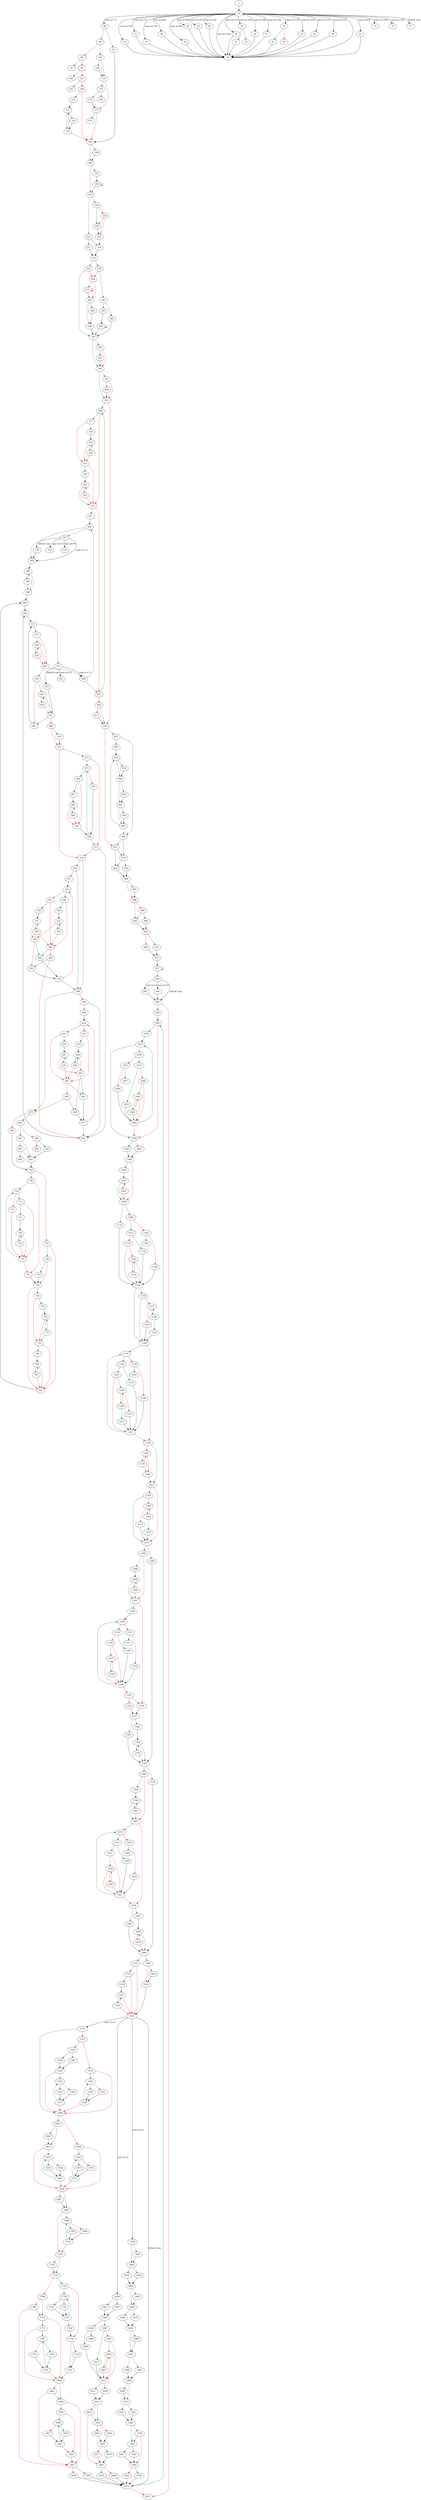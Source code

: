 strict digraph "main" {
	// Node definitions.
	2 [entry=true];
	14;
	80;
	18;
	19;
	21;
	22;
	34;
	36;
	38;
	16;
	39;
	51;
	52;
	55;
	57;
	58;
	59;
	62;
	63;
	69;
	75;
	76;
	17;
	33;
	29;
	50;
	46;
	83;
	88;
	183;
	136;
	90;
	93;
	94;
	100;
	101;
	107;
	108;
	114;
	117;
	129;
	125;
	150;
	146;
	155;
	173;
	162;
	170;
	176;
	186;
	189;
	191;
	220;
	193;
	226;
	223;
	231;
	234;
	230;
	228;
	232;
	235;
	238;
	265;
	241;
	268;
	264;
	243;
	245;
	287;
	276;
	283;
	285;
	286;
	294;
	290;
	293;
	301;
	297;
	300;
	304;
	825;
	317;
	353;
	319;
	333;
	322;
	330;
	339;
	342;
	350;
	357;
	811;
	359;
	383;
	367;
	373;
	374;
	378;
	385;
	388;
	398;
	400;
	406;
	411;
	415;
	417;
	432;
	442;
	422;
	808;
	423;
	457;
	439;
	445;
	447;
	461;
	454;
	464;
	470;
	471;
	473;
	518;
	475;
	513;
	481;
	506;
	487;
	501;
	490;
	498;
	508;
	602;
	596;
	524;
	527;
	531;
	546;
	542;
	543;
	582;
	571;
	547;
	552;
	550;
	583;
	569;
	586;
	588;
	590;
	592;
	675;
	599;
	606;
	610;
	625;
	621;
	622;
	661;
	650;
	626;
	631;
	629;
	662;
	648;
	665;
	667;
	669;
	671;
	682;
	680;
	703;
	685;
	690;
	697;
	687;
	689;
	693;
	692;
	708;
	747;
	710;
	741;
	715;
	735;
	721;
	737;
	724;
	732;
	756;
	749;
	795;
	755;
	762;
	764;
	778;
	767;
	775;
	781;
	784;
	792;
	820;
	823;
	827;
	872;
	866;
	830;
	832;
	844;
	839;
	855;
	852;
	859;
	860;
	874;
	882;
	876;
	884;
	887;
	888;
	900;
	895;
	898;
	902;
	910;
	906;
	912;
	917;
	954;
	956;
	981;
	982;
	985;
	2077;
	987;
	1010;
	1058;
	1012;
	1018;
	1034;
	1021;
	1027;
	1028;
	1054;
	1052;
	1040;
	1042;
	1046;
	1065;
	1067;
	1068;
	1076;
	1089;
	1078;
	1087;
	1096;
	1132;
	1112;
	1101;
	1105;
	1106;
	1134;
	1130;
	1118;
	1120;
	1124;
	1140;
	1164;
	1157;
	1149;
	1162;
	1160;
	1170;
	1229;
	1196;
	1178;
	1185;
	1186;
	1221;
	1214;
	1202;
	1204;
	1208;
	1219;
	1217;
	1251;
	1236;
	1239;
	1248;
	1254;
	1277;
	1269;
	1262;
	1275;
	1273;
	1284;
	1380;
	1288;
	1301;
	1290;
	1298;
	1304;
	1354;
	1306;
	1324;
	1311;
	1317;
	1318;
	1344;
	1342;
	1330;
	1332;
	1336;
	1351;
	1352;
	1357;
	1362;
	1361;
	1381;
	1369;
	1378;
	1390;
	1479;
	1394;
	1407;
	1396;
	1405;
	1411;
	1456;
	1431;
	1416;
	1423;
	1424;
	1451;
	1449;
	1437;
	1439;
	1443;
	1461;
	1460;
	1480;
	1468;
	1476;
	1482;
	1510;
	1494;
	1501;
	1531;
	1512;
	1518;
	1522;
	1520;
	1533;
	1838;
	1956;
	2072;
	1598;
	1535;
	1539;
	1574;
	1548;
	1546;
	1550;
	1559;
	1570;
	1568;
	1572;
	1583;
	1593;
	1591;
	1595;
	1602;
	1648;
	1611;
	1605;
	1633;
	1678;
	1643;
	1641;
	1645;
	1663;
	1673;
	1671;
	1675;
	1685;
	1681;
	1690;
	1705;
	1700;
	1698;
	1702;
	1714;
	1710;
	1718;
	1766;
	1739;
	1756;
	1749;
	1747;
	1751;
	1754;
	1763;
	1759;
	1800;
	1770;
	1768;
	1827;
	1772;
	1785;
	1795;
	1793;
	1797;
	1804;
	1802;
	1806;
	1809;
	1824;
	1819;
	1817;
	1821;
	1836;
	1834;
	1849;
	1845;
	1858;
	1856;
	1860;
	1869;
	1865;
	1880;
	1878;
	1882;
	1893;
	1889;
	1902;
	1900;
	1904;
	1913;
	1909;
	1924;
	1922;
	1926;
	1930;
	1928;
	1945;
	1943;
	1941;
	1954;
	1952;
	1967;
	1965;
	1969;
	1995;
	1982;
	1989;
	1990;
	2015;
	2013;
	2001;
	2003;
	2007;
	2031;
	2029;
	2033;
	2037;
	2035;
	2061;
	2046;
	2044;
	2048;
	2059;
	2057;
	2070;
	2068;

	// Edge definitions.
	2 -> 14;
	14 -> 80 [
		cond="case (x=-1)"
		label="case (x=-1)"
	];
	14 -> 18 [
		cond="case (x=71)"
		label="case (x=71)"
	];
	14 -> 19 [
		cond="case (x=98)"
		label="case (x=98)"
	];
	14 -> 21 [
		cond="case (x=102)"
		label="case (x=102)"
	];
	14 -> 22 [
		cond="case (x=103)"
		label="case (x=103)"
	];
	14 -> 34 [
		cond="case (x=105)"
		label="case (x=105)"
	];
	14 -> 36 [
		cond="case (x=111)"
		label="case (x=111)"
	];
	14 -> 38 [
		cond="case (x=114)"
		label="case (x=114)"
	];
	14 -> 16 [
		cond="case (x=116)"
		label="case (x=116)"
	];
	14 -> 39 [
		cond="case (x=119)"
		label="case (x=119)"
	];
	14 -> 51 [
		cond="case (x=65)"
		label="case (x=65)"
	];
	14 -> 52 [
		cond="case (x=70)"
		label="case (x=70)"
	];
	14 -> 55 [
		cond="case (x=77)"
		label="case (x=77)"
	];
	14 -> 57 [
		cond="case (x=79)"
		label="case (x=79)"
	];
	14 -> 58 [
		cond="case (x=82)"
		label="case (x=82)"
	];
	14 -> 59 [
		cond="case (x=83)"
		label="case (x=83)"
	];
	14 -> 62 [
		cond="case (x=84)"
		label="case (x=84)"
	];
	14 -> 63 [
		cond="case (x=87)"
		label="case (x=87)"
	];
	14 -> 69 [
		cond="case (x=10)"
		label="case (x=10)"
	];
	14 -> 75 [
		cond="case (x=-130)"
		label="case (x=-130)"
	];
	14 -> 76 [
		cond="case (x=-131)"
		label="case (x=-131)"
	];
	14 -> 17 [
		cond="default case"
		label="default case"
	];
	80 -> 83 [
		color=darkgreen
		cond=true
	];
	80 -> 88 [
		color=red
		cond=false
	];
	18 -> 16;
	19 -> 16;
	21 -> 16;
	22 -> 33 [
		color=darkgreen
		cond=true
	];
	22 -> 29 [
		color=red
		cond=false
	];
	34 -> 16;
	36 -> 16;
	38 -> 16;
	16 -> 14;
	39 -> 50 [
		color=darkgreen
		cond=true
	];
	39 -> 46 [
		color=red
		cond=false
	];
	51 -> 16;
	52 -> 16;
	55 -> 16;
	57 -> 16;
	58 -> 16;
	59 -> 16;
	62 -> 16;
	63 -> 16;
	69 -> 16;
	33 -> 16;
	50 -> 16;
	83 -> 183;
	88 -> 136 [
		color=darkgreen
		cond=true
	];
	88 -> 90 [
		color=red
		cond=false
	];
	183 -> 186 [
		color=darkgreen
		cond=true
	];
	183 -> 189 [
		color=red
		cond=false
	];
	136 -> 150 [
		color=darkgreen
		cond=true
	];
	136 -> 146 [
		color=red
		cond=false
	];
	90 -> 93 [
		color=darkgreen
		cond=true
	];
	90 -> 94 [
		color=red
		cond=false
	];
	94 -> 100 [
		color=darkgreen
		cond=true
	];
	94 -> 101 [
		color=red
		cond=false
	];
	101 -> 107 [
		color=darkgreen
		cond=true
	];
	101 -> 108 [
		color=red
		cond=false
	];
	108 -> 183 [
		color=red
		cond=false
	];
	108 -> 114 [
		color=darkgreen
		cond=true
	];
	114 -> 117;
	117 -> 129 [
		color=darkgreen
		cond=true
	];
	117 -> 125 [
		color=red
		cond=false
	];
	129 -> 183 [
		color=red
		cond=false
	];
	129 -> 117 [
		color=darkgreen
		cond=true
	];
	125 -> 129;
	150 -> 155 [
		color=darkgreen
		cond=true
	];
	150 -> 173 [
		color=red
		cond=false
	];
	146 -> 150;
	155 -> 162 [
		color=darkgreen
		cond=true
	];
	155 -> 170 [
		color=red
		cond=false
	];
	173 -> 183 [
		color=red
		cond=false
	];
	173 -> 176 [
		color=darkgreen
		cond=true
	];
	170 -> 173;
	186 -> 189;
	189 -> 191 [
		color=darkgreen
		cond=true
	];
	189 -> 220 [
		color=red
		cond=false
	];
	191 -> 193;
	220 -> 226 [
		color=darkgreen
		cond=true
	];
	220 -> 223 [
		color=red
		cond=false
	];
	193 -> 220 [
		color=darkgreen
		cond=true
	];
	193 -> 193 [
		color=red
		cond=false
	];
	226 -> 230 [
		color=darkgreen
		cond=true
	];
	226 -> 228 [
		color=red
		cond=false
	];
	223 -> 231 [
		color=darkgreen
		cond=true
	];
	223 -> 234 [
		color=red
		cond=false
	];
	231 -> 235;
	234 -> 235;
	230 -> 232;
	228 -> 230 [
		color=darkgreen
		cond=true
	];
	228 -> 232 [
		color=red
		cond=false
	];
	232 -> 234;
	235 -> 238 [
		color=darkgreen
		cond=true
	];
	235 -> 265 [
		color=red
		cond=false
	];
	238 -> 241 [
		color=darkgreen
		cond=true
	];
	238 -> 268 [
		color=red
		cond=false
	];
	265 -> 268 [
		color=red
		cond=false
	];
	265 -> 287 [
		color=darkgreen
		cond=true
	];
	241 -> 264 [
		color=darkgreen
		cond=true
	];
	241 -> 243 [
		color=red
		cond=false
	];
	268 -> 276 [
		color=darkgreen
		cond=true
	];
	268 -> 283 [
		color=red
		cond=false
	];
	264 -> 287;
	243 -> 245;
	245 -> 245 [
		color=red
		cond=false
	];
	245 -> 287 [
		color=darkgreen
		cond=true
	];
	287 -> 294 [
		color=darkgreen
		cond=true
	];
	287 -> 290 [
		color=red
		cond=false
	];
	276 -> 276 [
		color=red
		cond=false
	];
	276 -> 283 [
		color=darkgreen
		cond=true
	];
	283 -> 285 [
		color=darkgreen
		cond=true
	];
	283 -> 286 [
		color=red
		cond=false
	];
	285 -> 286;
	286 -> 287;
	294 -> 301 [
		color=darkgreen
		cond=true
	];
	294 -> 297 [
		color=red
		cond=false
	];
	290 -> 294 [
		color=red
		cond=false
	];
	290 -> 293 [
		color=darkgreen
		cond=true
	];
	293 -> 294;
	301 -> 304 [
		color=darkgreen
		cond=true
	];
	301 -> 825 [
		color=red
		cond=false
	];
	297 -> 301 [
		color=red
		cond=false
	];
	297 -> 300 [
		color=darkgreen
		cond=true
	];
	300 -> 301;
	304 -> 317 [
		color=darkgreen
		cond=true
	];
	304 -> 353 [
		color=red
		cond=false
	];
	825 -> 827 [
		color=darkgreen
		cond=true
	];
	825 -> 872 [
		color=red
		cond=false
	];
	317 -> 319 [
		color=darkgreen
		cond=true
	];
	317 -> 333 [
		color=red
		cond=false
	];
	353 -> 357 [
		color=darkgreen
		cond=true
	];
	353 -> 811 [
		color=red
		cond=false
	];
	319 -> 322;
	333 -> 353 [
		color=red
		cond=false
	];
	333 -> 339 [
		color=darkgreen
		cond=true
	];
	322 -> 333 [
		color=red
		cond=false
	];
	322 -> 330 [
		color=darkgreen
		cond=true
	];
	330 -> 333 [
		color=red
		cond=false
	];
	330 -> 322 [
		color=darkgreen
		cond=true
	];
	339 -> 342;
	342 -> 353 [
		color=darkgreen
		cond=true
	];
	342 -> 350 [
		color=red
		cond=false
	];
	350 -> 353 [
		color=red
		cond=false
	];
	350 -> 342 [
		color=darkgreen
		cond=true
	];
	357 -> 359;
	811 -> 304 [
		color=darkgreen
		cond=true
	];
	811 -> 820 [
		color=red
		cond=false
	];
	359 -> 383 [
		color=darkgreen
		cond=true
	];
	359 -> 367 [
		color=red
		cond=false
	];
	383 -> 385;
	367 -> 383 [
		cond="case (x=-1)"
		label="case (x=-1)"
	];
	367 -> 373 [
		cond="case (x=-2)"
		label="case (x=-2)"
	];
	367 -> 374 [
		cond="case (x=0)"
		label="case (x=0)"
	];
	367 -> 378 [
		cond="default case"
		label="default case"
	];
	378 -> 383;
	385 -> 388 [
		color=darkgreen
		cond=true
	];
	385 -> 398 [
		color=red
		cond=false
	];
	388 -> 385 [
		color=red
		cond=false
	];
	388 -> 398 [
		color=darkgreen
		cond=true
	];
	398 -> 400;
	400 -> 406;
	406 -> 411;
	411 -> 415 [
		color=darkgreen
		cond=true
	];
	411 -> 417 [
		color=red
		cond=false
	];
	415 -> 432 [
		color=darkgreen
		cond=true
	];
	415 -> 442 [
		color=red
		cond=false
	];
	417 -> 422 [
		cond="case (x=-2)"
		label="case (x=-2)"
	];
	417 -> 808 [
		cond="case (x=-1)"
		label="case (x=-1)"
	];
	417 -> 423 [
		cond="default case"
		label="default case"
	];
	432 -> 442 [
		color=red
		cond=false
	];
	432 -> 439 [
		color=darkgreen
		cond=true
	];
	442 -> 808 [
		color=darkgreen
		cond=true
	];
	442 -> 445 [
		color=red
		cond=false
	];
	808 -> 811 [
		color=red
		cond=false
	];
	808 -> 359 [
		color=darkgreen
		cond=true
	];
	423 -> 457;
	457 -> 461 [
		color=darkgreen
		cond=true
	];
	457 -> 464 [
		color=red
		cond=false
	];
	439 -> 432 [
		color=darkgreen
		cond=true
	];
	439 -> 442 [
		color=red
		cond=false
	];
	445 -> 447 [
		color=darkgreen
		cond=true
	];
	445 -> 461 [
		color=red
		cond=false
	];
	447 -> 457 [
		color=darkgreen
		cond=true
	];
	447 -> 454 [
		color=red
		cond=false
	];
	461 -> 411;
	454 -> 457 [
		color=red
		cond=false
	];
	454 -> 447 [
		color=darkgreen
		cond=true
	];
	464 -> 470 [
		color=darkgreen
		cond=true
	];
	464 -> 471 [
		color=red
		cond=false
	];
	470 -> 471;
	471 -> 473 [
		color=darkgreen
		cond=true
	];
	471 -> 518 [
		color=red
		cond=false
	];
	473 -> 475 [
		color=darkgreen
		cond=true
	];
	473 -> 513 [
		color=red
		cond=false
	];
	518 -> 596 [
		color=darkgreen
		cond=true
	];
	518 -> 524 [
		color=red
		cond=false
	];
	475 -> 481 [
		color=darkgreen
		cond=true
	];
	475 -> 506 [
		color=red
		cond=false
	];
	513 -> 518 [
		color=red
		cond=false
	];
	513 -> 602 [
		color=darkgreen
		cond=true
	];
	481 -> 487 [
		color=darkgreen
		cond=true
	];
	481 -> 501 [
		color=red
		cond=false
	];
	506 -> 508;
	487 -> 490;
	501 -> 508;
	490 -> 501 [
		color=red
		cond=false
	];
	490 -> 498 [
		color=darkgreen
		cond=true
	];
	498 -> 501 [
		color=red
		cond=false
	];
	498 -> 490 [
		color=darkgreen
		cond=true
	];
	508 -> 475 [
		color=darkgreen
		cond=true
	];
	508 -> 513 [
		color=red
		cond=false
	];
	602 -> 406;
	596 -> 675 [
		color=darkgreen
		cond=true
	];
	596 -> 599 [
		color=red
		cond=false
	];
	524 -> 596 [
		color=darkgreen
		cond=true
	];
	524 -> 527 [
		color=red
		cond=false
	];
	527 -> 531;
	531 -> 546 [
		color=darkgreen
		cond=true
	];
	531 -> 542 [
		color=red
		cond=false
	];
	546 -> 582 [
		color=red
		cond=false
	];
	546 -> 547 [
		color=darkgreen
		cond=true
	];
	542 -> 543 [
		color=darkgreen
		cond=true
	];
	542 -> 582 [
		color=red
		cond=false
	];
	543 -> 571;
	582 -> 586 [
		color=darkgreen
		cond=true
	];
	582 -> 588 [
		color=red
		cond=false
	];
	571 -> 583 [
		color=red
		cond=false
	];
	571 -> 569 [
		color=darkgreen
		cond=true
	];
	547 -> 552;
	552 -> 550 [
		color=darkgreen
		cond=true
	];
	552 -> 583 [
		color=red
		cond=false
	];
	550 -> 582 [
		color=red
		cond=false
	];
	550 -> 552 [
		color=darkgreen
		cond=true
	];
	583 -> 586 [
		color=darkgreen
		cond=true
	];
	583 -> 590 [
		color=red
		cond=false
	];
	569 -> 582 [
		color=red
		cond=false
	];
	569 -> 571 [
		color=darkgreen
		cond=true
	];
	586 -> 592;
	588 -> 602 [
		color=red
		cond=false
	];
	588 -> 590 [
		color=darkgreen
		cond=true
	];
	590 -> 592;
	592 -> 596 [
		color=darkgreen
		cond=true
	];
	592 -> 531 [
		color=red
		cond=false
	];
	675 -> 682 [
		color=darkgreen
		cond=true
	];
	675 -> 680 [
		color=red
		cond=false
	];
	599 -> 602 [
		color=darkgreen
		cond=true
	];
	599 -> 606 [
		color=red
		cond=false
	];
	606 -> 610;
	610 -> 625 [
		color=darkgreen
		cond=true
	];
	610 -> 621 [
		color=red
		cond=false
	];
	625 -> 661 [
		color=red
		cond=false
	];
	625 -> 626 [
		color=darkgreen
		cond=true
	];
	621 -> 622 [
		color=darkgreen
		cond=true
	];
	621 -> 661 [
		color=red
		cond=false
	];
	622 -> 650;
	661 -> 665 [
		color=darkgreen
		cond=true
	];
	661 -> 667 [
		color=red
		cond=false
	];
	650 -> 662 [
		color=red
		cond=false
	];
	650 -> 648 [
		color=darkgreen
		cond=true
	];
	626 -> 631;
	631 -> 629 [
		color=darkgreen
		cond=true
	];
	631 -> 662 [
		color=red
		cond=false
	];
	629 -> 661 [
		color=red
		cond=false
	];
	629 -> 631 [
		color=darkgreen
		cond=true
	];
	662 -> 665 [
		color=darkgreen
		cond=true
	];
	662 -> 669 [
		color=red
		cond=false
	];
	648 -> 661 [
		color=red
		cond=false
	];
	648 -> 650 [
		color=darkgreen
		cond=true
	];
	665 -> 671;
	667 -> 675 [
		color=red
		cond=false
	];
	667 -> 669 [
		color=darkgreen
		cond=true
	];
	669 -> 671;
	671 -> 602 [
		color=darkgreen
		cond=true
	];
	671 -> 610 [
		color=red
		cond=false
	];
	682 -> 685 [
		color=darkgreen
		cond=true
	];
	682 -> 690 [
		color=red
		cond=false
	];
	680 -> 703;
	703 -> 708 [
		color=darkgreen
		cond=true
	];
	703 -> 747 [
		color=red
		cond=false
	];
	685 -> 697 [
		color=darkgreen
		cond=true
	];
	685 -> 687 [
		color=red
		cond=false
	];
	690 -> 693 [
		color=darkgreen
		cond=true
	];
	690 -> 692 [
		color=red
		cond=false
	];
	697 -> 703;
	687 -> 697 [
		color=red
		cond=false
	];
	687 -> 689 [
		color=darkgreen
		cond=true
	];
	693 -> 697;
	708 -> 710 [
		color=darkgreen
		cond=true
	];
	708 -> 741 [
		color=red
		cond=false
	];
	747 -> 749 [
		color=darkgreen
		cond=true
	];
	747 -> 795 [
		color=red
		cond=false
	];
	710 -> 715 [
		color=darkgreen
		cond=true
	];
	710 -> 735 [
		color=red
		cond=false
	];
	741 -> 756;
	715 -> 721 [
		color=darkgreen
		cond=true
	];
	715 -> 737 [
		color=red
		cond=false
	];
	735 -> 737;
	721 -> 724;
	737 -> 710 [
		color=darkgreen
		cond=true
	];
	737 -> 741 [
		color=red
		cond=false
	];
	724 -> 737 [
		color=red
		cond=false
	];
	724 -> 732 [
		color=darkgreen
		cond=true
	];
	732 -> 737 [
		color=red
		cond=false
	];
	732 -> 724 [
		color=darkgreen
		cond=true
	];
	756 -> 795 [
		color=red
		cond=false
	];
	756 -> 762 [
		color=darkgreen
		cond=true
	];
	749 -> 756 [
		color=red
		cond=false
	];
	749 -> 755 [
		color=darkgreen
		cond=true
	];
	795 -> 400;
	755 -> 756;
	762 -> 764 [
		color=darkgreen
		cond=true
	];
	762 -> 778 [
		color=red
		cond=false
	];
	764 -> 767;
	778 -> 795 [
		color=red
		cond=false
	];
	778 -> 781 [
		color=darkgreen
		cond=true
	];
	767 -> 778 [
		color=red
		cond=false
	];
	767 -> 775 [
		color=darkgreen
		cond=true
	];
	775 -> 778 [
		color=red
		cond=false
	];
	775 -> 767 [
		color=darkgreen
		cond=true
	];
	781 -> 784;
	784 -> 795 [
		color=darkgreen
		cond=true
	];
	784 -> 792 [
		color=red
		cond=false
	];
	792 -> 795 [
		color=red
		cond=false
	];
	792 -> 784 [
		color=darkgreen
		cond=true
	];
	820 -> 825 [
		color=darkgreen
		cond=true
	];
	820 -> 823 [
		color=red
		cond=false
	];
	823 -> 825;
	827 -> 866 [
		color=darkgreen
		cond=true
	];
	827 -> 830 [
		color=red
		cond=false
	];
	872 -> 874 [
		color=darkgreen
		cond=true
	];
	872 -> 882 [
		color=red
		cond=false
	];
	866 -> 872 [
		color=red
		cond=false
	];
	866 -> 874 [
		color=darkgreen
		cond=true
	];
	830 -> 832;
	832 -> 844 [
		color=darkgreen
		cond=true
	];
	832 -> 839 [
		color=red
		cond=false
	];
	844 -> 855 [
		color=darkgreen
		cond=true
	];
	844 -> 852 [
		color=red
		cond=false
	];
	839 -> 844;
	855 -> 859 [
		color=darkgreen
		cond=true
	];
	855 -> 860 [
		color=red
		cond=false
	];
	852 -> 855;
	859 -> 860;
	860 -> 866 [
		color=red
		cond=false
	];
	860 -> 832 [
		color=darkgreen
		cond=true
	];
	874 -> 882 [
		color=darkgreen
		cond=true
	];
	874 -> 876 [
		color=red
		cond=false
	];
	882 -> 884;
	876 -> 884;
	884 -> 887 [
		color=darkgreen
		cond=true
	];
	884 -> 888 [
		color=red
		cond=false
	];
	887 -> 888;
	888 -> 900 [
		color=darkgreen
		cond=true
	];
	888 -> 895 [
		color=red
		cond=false
	];
	900 -> 902;
	895 -> 900 [
		color=darkgreen
		cond=true
	];
	895 -> 898 [
		color=red
		cond=false
	];
	898 -> 902;
	902 -> 910 [
		color=darkgreen
		cond=true
	];
	902 -> 906 [
		color=red
		cond=false
	];
	910 -> 912;
	906 -> 912;
	912 -> 917;
	917 -> 917 [
		color=red
		cond=false
	];
	917 -> 954 [
		color=darkgreen
		cond=true
	];
	954 -> 956 [
		cond="case (x=3)"
		label="case (x=3)"
	];
	954 -> 981 [
		cond="case (x=2)"
		label="case (x=2)"
	];
	954 -> 982 [
		cond="default case"
		label="default case"
	];
	956 -> 982;
	981 -> 982;
	982 -> 985 [
		color=darkgreen
		cond=true
	];
	982 -> 2077 [
		color=red
		cond=false
	];
	985 -> 987;
	987 -> 1010 [
		color=darkgreen
		cond=true
	];
	987 -> 1058 [
		color=red
		cond=false
	];
	1010 -> 1012;
	1058 -> 1065 [
		color=darkgreen
		cond=true
	];
	1058 -> 1067 [
		color=red
		cond=false
	];
	1012 -> 1058 [
		color=darkgreen
		cond=true
	];
	1012 -> 1018 [
		color=red
		cond=false
	];
	1018 -> 1034 [
		color=darkgreen
		cond=true
	];
	1018 -> 1021 [
		color=red
		cond=false
	];
	1034 -> 1052 [
		color=darkgreen
		cond=true
	];
	1034 -> 1040 [
		color=red
		cond=false
	];
	1021 -> 1027 [
		color=darkgreen
		cond=true
	];
	1021 -> 1028 [
		color=red
		cond=false
	];
	1028 -> 1054;
	1054 -> 1058 [
		color=red
		cond=false
	];
	1054 -> 1012 [
		color=darkgreen
		cond=true
	];
	1052 -> 1054;
	1040 -> 1054 [
		color=red
		cond=false
	];
	1040 -> 1042 [
		color=darkgreen
		cond=true
	];
	1042 -> 1054 [
		color=red
		cond=false
	];
	1042 -> 1046 [
		color=darkgreen
		cond=true
	];
	1046 -> 1054 [
		color=darkgreen
		cond=true
	];
	1046 -> 1042 [
		color=red
		cond=false
	];
	1065 -> 1068;
	1067 -> 1068;
	1068 -> 1076 [
		color=darkgreen
		cond=true
	];
	1068 -> 1089 [
		color=red
		cond=false
	];
	1076 -> 1078;
	1089 -> 1096 [
		color=darkgreen
		cond=true
	];
	1089 -> 1132 [
		color=red
		cond=false
	];
	1078 -> 1089 [
		color=darkgreen
		cond=true
	];
	1078 -> 1087 [
		color=red
		cond=false
	];
	1087 -> 1089 [
		color=red
		cond=false
	];
	1087 -> 1078 [
		color=darkgreen
		cond=true
	];
	1096 -> 1112 [
		color=darkgreen
		cond=true
	];
	1096 -> 1101 [
		color=red
		cond=false
	];
	1132 -> 1134;
	1112 -> 1130 [
		color=darkgreen
		cond=true
	];
	1112 -> 1118 [
		color=red
		cond=false
	];
	1101 -> 1105 [
		color=darkgreen
		cond=true
	];
	1101 -> 1106 [
		color=red
		cond=false
	];
	1106 -> 1134;
	1134 -> 1140 [
		color=darkgreen
		cond=true
	];
	1134 -> 1164 [
		color=red
		cond=false
	];
	1130 -> 1134;
	1118 -> 1134 [
		color=darkgreen
		cond=true
	];
	1118 -> 1120 [
		color=red
		cond=false
	];
	1120 -> 1134 [
		color=red
		cond=false
	];
	1120 -> 1124 [
		color=darkgreen
		cond=true
	];
	1124 -> 1134 [
		color=darkgreen
		cond=true
	];
	1124 -> 1120 [
		color=red
		cond=false
	];
	1140 -> 1164 [
		color=darkgreen
		cond=true
	];
	1140 -> 1157 [
		color=red
		cond=false
	];
	1164 -> 1170 [
		color=darkgreen
		cond=true
	];
	1164 -> 1229 [
		color=red
		cond=false
	];
	1157 -> 1149 [
		color=darkgreen
		cond=true
	];
	1157 -> 1160 [
		color=red
		cond=false
	];
	1149 -> 1157 [
		color=red
		cond=false
	];
	1149 -> 1162 [
		color=darkgreen
		cond=true
	];
	1162 -> 1164;
	1160 -> 1164;
	1170 -> 1196 [
		color=darkgreen
		cond=true
	];
	1170 -> 1178 [
		color=red
		cond=false
	];
	1229 -> 1251 [
		color=darkgreen
		cond=true
	];
	1229 -> 1236 [
		color=red
		cond=false
	];
	1196 -> 1214 [
		color=darkgreen
		cond=true
	];
	1196 -> 1202 [
		color=red
		cond=false
	];
	1178 -> 1185 [
		color=darkgreen
		cond=true
	];
	1178 -> 1186 [
		color=red
		cond=false
	];
	1186 -> 1221;
	1221 -> 1170 [
		color=darkgreen
		cond=true
	];
	1221 -> 1229 [
		color=red
		cond=false
	];
	1214 -> 1221;
	1202 -> 1221 [
		color=red
		cond=false
	];
	1202 -> 1204 [
		color=darkgreen
		cond=true
	];
	1204 -> 1208 [
		color=darkgreen
		cond=true
	];
	1204 -> 1219 [
		color=red
		cond=false
	];
	1208 -> 1204 [
		color=red
		cond=false
	];
	1208 -> 1217 [
		color=darkgreen
		cond=true
	];
	1219 -> 1221;
	1217 -> 1221;
	1251 -> 1254 [
		color=darkgreen
		cond=true
	];
	1251 -> 1277 [
		color=red
		cond=false
	];
	1236 -> 1239 [
		color=darkgreen
		cond=true
	];
	1236 -> 1248 [
		color=red
		cond=false
	];
	1239 -> 1236 [
		color=red
		cond=false
	];
	1239 -> 1248 [
		color=darkgreen
		cond=true
	];
	1248 -> 1251;
	1254 -> 1277 [
		color=darkgreen
		cond=true
	];
	1254 -> 1269 [
		color=red
		cond=false
	];
	1277 -> 1284 [
		color=darkgreen
		cond=true
	];
	1277 -> 1380 [
		color=red
		cond=false
	];
	1269 -> 1262 [
		color=darkgreen
		cond=true
	];
	1269 -> 1273 [
		color=red
		cond=false
	];
	1262 -> 1269 [
		color=red
		cond=false
	];
	1262 -> 1275 [
		color=darkgreen
		cond=true
	];
	1275 -> 1277;
	1273 -> 1277;
	1284 -> 1288 [
		color=darkgreen
		cond=true
	];
	1284 -> 1301 [
		color=red
		cond=false
	];
	1380 -> 1381;
	1288 -> 1290;
	1301 -> 1304 [
		color=darkgreen
		cond=true
	];
	1301 -> 1354 [
		color=red
		cond=false
	];
	1290 -> 1301 [
		color=darkgreen
		cond=true
	];
	1290 -> 1298 [
		color=red
		cond=false
	];
	1298 -> 1301 [
		color=red
		cond=false
	];
	1298 -> 1290 [
		color=darkgreen
		cond=true
	];
	1304 -> 1306;
	1354 -> 1357;
	1306 -> 1324 [
		color=darkgreen
		cond=true
	];
	1306 -> 1311 [
		color=red
		cond=false
	];
	1324 -> 1342 [
		color=darkgreen
		cond=true
	];
	1324 -> 1330 [
		color=red
		cond=false
	];
	1311 -> 1317 [
		color=darkgreen
		cond=true
	];
	1311 -> 1318 [
		color=red
		cond=false
	];
	1318 -> 1344;
	1344 -> 1306 [
		color=darkgreen
		cond=true
	];
	1344 -> 1351 [
		color=red
		cond=false
	];
	1342 -> 1344;
	1330 -> 1344 [
		color=red
		cond=false
	];
	1330 -> 1332 [
		color=darkgreen
		cond=true
	];
	1332 -> 1344 [
		color=red
		cond=false
	];
	1332 -> 1336 [
		color=darkgreen
		cond=true
	];
	1336 -> 1344 [
		color=darkgreen
		cond=true
	];
	1336 -> 1332 [
		color=red
		cond=false
	];
	1351 -> 1354 [
		color=darkgreen
		cond=true
	];
	1351 -> 1352 [
		color=red
		cond=false
	];
	1352 -> 1357;
	1357 -> 1362 [
		color=darkgreen
		cond=true
	];
	1357 -> 1361 [
		color=red
		cond=false
	];
	1362 -> 1369;
	1361 -> 1381;
	1381 -> 1390 [
		color=darkgreen
		cond=true
	];
	1381 -> 1479 [
		color=red
		cond=false
	];
	1369 -> 1381 [
		color=darkgreen
		cond=true
	];
	1369 -> 1378 [
		color=red
		cond=false
	];
	1378 -> 1381 [
		color=red
		cond=false
	];
	1378 -> 1369 [
		color=darkgreen
		cond=true
	];
	1390 -> 1394 [
		color=darkgreen
		cond=true
	];
	1390 -> 1407 [
		color=red
		cond=false
	];
	1479 -> 1480;
	1394 -> 1396;
	1407 -> 1411 [
		color=darkgreen
		cond=true
	];
	1407 -> 1456 [
		color=red
		cond=false
	];
	1396 -> 1407 [
		color=darkgreen
		cond=true
	];
	1396 -> 1405 [
		color=red
		cond=false
	];
	1405 -> 1407 [
		color=red
		cond=false
	];
	1405 -> 1396 [
		color=darkgreen
		cond=true
	];
	1411 -> 1431 [
		color=darkgreen
		cond=true
	];
	1411 -> 1416 [
		color=red
		cond=false
	];
	1456 -> 1461 [
		color=darkgreen
		cond=true
	];
	1456 -> 1460 [
		color=red
		cond=false
	];
	1431 -> 1449 [
		color=darkgreen
		cond=true
	];
	1431 -> 1437 [
		color=red
		cond=false
	];
	1416 -> 1423 [
		color=darkgreen
		cond=true
	];
	1416 -> 1424 [
		color=red
		cond=false
	];
	1424 -> 1451;
	1451 -> 1411 [
		color=darkgreen
		cond=true
	];
	1451 -> 1456 [
		color=red
		cond=false
	];
	1449 -> 1451;
	1437 -> 1451 [
		color=red
		cond=false
	];
	1437 -> 1439 [
		color=darkgreen
		cond=true
	];
	1439 -> 1451 [
		color=red
		cond=false
	];
	1439 -> 1443 [
		color=darkgreen
		cond=true
	];
	1443 -> 1451 [
		color=darkgreen
		cond=true
	];
	1443 -> 1439 [
		color=red
		cond=false
	];
	1461 -> 1468;
	1460 -> 1480;
	1480 -> 1482 [
		color=darkgreen
		cond=true
	];
	1480 -> 1510 [
		color=red
		cond=false
	];
	1468 -> 1480 [
		color=darkgreen
		cond=true
	];
	1468 -> 1476 [
		color=red
		cond=false
	];
	1476 -> 1480 [
		color=red
		cond=false
	];
	1476 -> 1468 [
		color=darkgreen
		cond=true
	];
	1482 -> 1494 [
		color=darkgreen
		cond=true
	];
	1482 -> 1501 [
		color=red
		cond=false
	];
	1510 -> 1531 [
		color=red
		cond=false
	];
	1510 -> 1512 [
		color=darkgreen
		cond=true
	];
	1494 -> 1501;
	1501 -> 1531;
	1531 -> 1533 [
		cond="case (x=1)"
		label="case (x=1)"
	];
	1531 -> 1838 [
		cond="case (x=2)"
		label="case (x=2)"
	];
	1531 -> 1956 [
		cond="case (x=3)"
		label="case (x=3)"
	];
	1531 -> 2072 [
		cond="default case"
		label="default case"
	];
	1512 -> 1531 [
		color=red
		cond=false
	];
	1512 -> 1518 [
		color=darkgreen
		cond=true
	];
	1518 -> 1522;
	1522 -> 1531 [
		color=red
		cond=false
	];
	1522 -> 1520 [
		color=darkgreen
		cond=true
	];
	1520 -> 1531 [
		color=red
		cond=false
	];
	1520 -> 1522 [
		color=darkgreen
		cond=true
	];
	1533 -> 1598 [
		color=darkgreen
		cond=true
	];
	1533 -> 1535 [
		color=red
		cond=false
	];
	1838 -> 1849 [
		color=darkgreen
		cond=true
	];
	1838 -> 1845 [
		color=red
		cond=false
	];
	1956 -> 1967 [
		color=darkgreen
		cond=true
	];
	1956 -> 1965 [
		color=red
		cond=false
	];
	2072 -> 2077 [
		color=red
		cond=false
	];
	2072 -> 987 [
		color=darkgreen
		cond=true
	];
	1598 -> 1602 [
		color=darkgreen
		cond=true
	];
	1598 -> 1648 [
		color=red
		cond=false
	];
	1535 -> 1539 [
		color=darkgreen
		cond=true
	];
	1535 -> 1574 [
		color=red
		cond=false
	];
	1539 -> 1548 [
		color=darkgreen
		cond=true
	];
	1539 -> 1546 [
		color=red
		cond=false
	];
	1574 -> 1598 [
		color=red
		cond=false
	];
	1574 -> 1583 [
		color=darkgreen
		cond=true
	];
	1548 -> 1550;
	1546 -> 1550;
	1550 -> 1598 [
		color=red
		cond=false
	];
	1550 -> 1559 [
		color=darkgreen
		cond=true
	];
	1559 -> 1570 [
		color=darkgreen
		cond=true
	];
	1559 -> 1568 [
		color=red
		cond=false
	];
	1570 -> 1572;
	1568 -> 1572;
	1572 -> 1598 [
		color=red
		cond=false
	];
	1572 -> 1559 [
		color=darkgreen
		cond=true
	];
	1583 -> 1593 [
		color=darkgreen
		cond=true
	];
	1583 -> 1591 [
		color=red
		cond=false
	];
	1593 -> 1595;
	1591 -> 1595;
	1595 -> 1598 [
		color=red
		cond=false
	];
	1595 -> 1583 [
		color=darkgreen
		cond=true
	];
	1602 -> 1611 [
		color=darkgreen
		cond=true
	];
	1602 -> 1605 [
		color=red
		cond=false
	];
	1648 -> 1678 [
		color=red
		cond=false
	];
	1648 -> 1663 [
		color=darkgreen
		cond=true
	];
	1611 -> 1633 [
		color=darkgreen
		cond=true
	];
	1611 -> 1678 [
		color=red
		cond=false
	];
	1605 -> 1611;
	1633 -> 1643 [
		color=darkgreen
		cond=true
	];
	1633 -> 1641 [
		color=red
		cond=false
	];
	1678 -> 1685 [
		color=darkgreen
		cond=true
	];
	1678 -> 1681 [
		color=red
		cond=false
	];
	1643 -> 1645;
	1641 -> 1645;
	1645 -> 1633 [
		color=darkgreen
		cond=true
	];
	1645 -> 1678 [
		color=red
		cond=false
	];
	1663 -> 1673 [
		color=darkgreen
		cond=true
	];
	1663 -> 1671 [
		color=red
		cond=false
	];
	1673 -> 1675;
	1671 -> 1675;
	1675 -> 1678 [
		color=red
		cond=false
	];
	1675 -> 1663 [
		color=darkgreen
		cond=true
	];
	1685 -> 1690 [
		color=darkgreen
		cond=true
	];
	1685 -> 1705 [
		color=red
		cond=false
	];
	1681 -> 1685;
	1690 -> 1700 [
		color=darkgreen
		cond=true
	];
	1690 -> 1698 [
		color=red
		cond=false
	];
	1705 -> 1714 [
		color=darkgreen
		cond=true
	];
	1705 -> 1710 [
		color=red
		cond=false
	];
	1700 -> 1702;
	1698 -> 1702;
	1702 -> 1690 [
		color=darkgreen
		cond=true
	];
	1702 -> 1705 [
		color=red
		cond=false
	];
	1714 -> 1718 [
		color=darkgreen
		cond=true
	];
	1714 -> 1766 [
		color=red
		cond=false
	];
	1710 -> 1714;
	1718 -> 1739 [
		color=darkgreen
		cond=true
	];
	1718 -> 1756 [
		color=red
		cond=false
	];
	1766 -> 1770 [
		color=darkgreen
		cond=true
	];
	1766 -> 1768 [
		color=red
		cond=false
	];
	1739 -> 1749 [
		color=darkgreen
		cond=true
	];
	1739 -> 1747 [
		color=red
		cond=false
	];
	1756 -> 1763 [
		color=darkgreen
		cond=true
	];
	1756 -> 1759 [
		color=red
		cond=false
	];
	1749 -> 1751;
	1747 -> 1751;
	1751 -> 1739 [
		color=darkgreen
		cond=true
	];
	1751 -> 1754 [
		color=red
		cond=false
	];
	1754 -> 1756;
	1763 -> 1800;
	1759 -> 1763;
	1800 -> 1804 [
		color=darkgreen
		cond=true
	];
	1800 -> 1802 [
		color=red
		cond=false
	];
	1770 -> 1800 [
		color=red
		cond=false
	];
	1770 -> 1772 [
		color=darkgreen
		cond=true
	];
	1768 -> 1770 [
		color=darkgreen
		cond=true
	];
	1768 -> 1827 [
		color=red
		cond=false
	];
	1827 -> 1836 [
		color=darkgreen
		cond=true
	];
	1827 -> 1834 [
		color=red
		cond=false
	];
	1772 -> 1800 [
		color=red
		cond=false
	];
	1772 -> 1785 [
		color=darkgreen
		cond=true
	];
	1785 -> 1795 [
		color=darkgreen
		cond=true
	];
	1785 -> 1793 [
		color=red
		cond=false
	];
	1795 -> 1797;
	1793 -> 1797;
	1797 -> 1800 [
		color=red
		cond=false
	];
	1797 -> 1785 [
		color=darkgreen
		cond=true
	];
	1804 -> 1827 [
		color=red
		cond=false
	];
	1804 -> 1806 [
		color=darkgreen
		cond=true
	];
	1802 -> 1827 [
		color=red
		cond=false
	];
	1802 -> 1804 [
		color=darkgreen
		cond=true
	];
	1806 -> 1809 [
		color=darkgreen
		cond=true
	];
	1806 -> 1824 [
		color=red
		cond=false
	];
	1809 -> 1819 [
		color=darkgreen
		cond=true
	];
	1809 -> 1817 [
		color=red
		cond=false
	];
	1824 -> 1827;
	1819 -> 1821;
	1817 -> 1821;
	1821 -> 1809 [
		color=darkgreen
		cond=true
	];
	1821 -> 1824 [
		color=red
		cond=false
	];
	1836 -> 2072;
	1834 -> 2072;
	1849 -> 1858 [
		color=darkgreen
		cond=true
	];
	1849 -> 1856 [
		color=red
		cond=false
	];
	1845 -> 1849;
	1858 -> 1860;
	1856 -> 1860;
	1860 -> 1869 [
		color=darkgreen
		cond=true
	];
	1860 -> 1865 [
		color=red
		cond=false
	];
	1869 -> 1880 [
		color=darkgreen
		cond=true
	];
	1869 -> 1878 [
		color=red
		cond=false
	];
	1865 -> 1869;
	1880 -> 1882;
	1878 -> 1882;
	1882 -> 1893 [
		color=darkgreen
		cond=true
	];
	1882 -> 1889 [
		color=red
		cond=false
	];
	1893 -> 1902 [
		color=darkgreen
		cond=true
	];
	1893 -> 1900 [
		color=red
		cond=false
	];
	1889 -> 1893;
	1902 -> 1904;
	1900 -> 1904;
	1904 -> 1913 [
		color=darkgreen
		cond=true
	];
	1904 -> 1909 [
		color=red
		cond=false
	];
	1913 -> 1924 [
		color=darkgreen
		cond=true
	];
	1913 -> 1922 [
		color=red
		cond=false
	];
	1909 -> 1913;
	1924 -> 1926;
	1922 -> 1926;
	1926 -> 1930 [
		color=darkgreen
		cond=true
	];
	1926 -> 1928 [
		color=red
		cond=false
	];
	1930 -> 1943 [
		color=darkgreen
		cond=true
	];
	1930 -> 1941 [
		color=red
		cond=false
	];
	1928 -> 1930 [
		color=darkgreen
		cond=true
	];
	1928 -> 1945 [
		color=red
		cond=false
	];
	1945 -> 1954 [
		color=darkgreen
		cond=true
	];
	1945 -> 1952 [
		color=red
		cond=false
	];
	1943 -> 1945;
	1941 -> 1945;
	1954 -> 2072;
	1952 -> 2072;
	1967 -> 1969;
	1965 -> 1969;
	1969 -> 1995 [
		color=darkgreen
		cond=true
	];
	1969 -> 1982 [
		color=red
		cond=false
	];
	1995 -> 2013 [
		color=darkgreen
		cond=true
	];
	1995 -> 2001 [
		color=red
		cond=false
	];
	1982 -> 1989 [
		color=darkgreen
		cond=true
	];
	1982 -> 1990 [
		color=red
		cond=false
	];
	1990 -> 2015;
	2015 -> 2031 [
		color=darkgreen
		cond=true
	];
	2015 -> 2029 [
		color=red
		cond=false
	];
	2013 -> 2015;
	2001 -> 2015 [
		color=red
		cond=false
	];
	2001 -> 2003 [
		color=darkgreen
		cond=true
	];
	2003 -> 2015 [
		color=red
		cond=false
	];
	2003 -> 2007 [
		color=darkgreen
		cond=true
	];
	2007 -> 2015 [
		color=darkgreen
		cond=true
	];
	2007 -> 2003 [
		color=red
		cond=false
	];
	2031 -> 2033;
	2029 -> 2033;
	2033 -> 2037 [
		color=darkgreen
		cond=true
	];
	2033 -> 2035 [
		color=red
		cond=false
	];
	2037 -> 2046 [
		color=darkgreen
		cond=true
	];
	2037 -> 2044 [
		color=red
		cond=false
	];
	2035 -> 2037 [
		color=darkgreen
		cond=true
	];
	2035 -> 2061 [
		color=red
		cond=false
	];
	2061 -> 2070 [
		color=darkgreen
		cond=true
	];
	2061 -> 2068 [
		color=red
		cond=false
	];
	2046 -> 2048;
	2044 -> 2048;
	2048 -> 2059 [
		color=darkgreen
		cond=true
	];
	2048 -> 2057 [
		color=red
		cond=false
	];
	2059 -> 2061;
	2057 -> 2061;
	2070 -> 2072;
	2068 -> 2072;
}